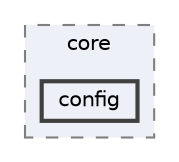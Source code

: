 digraph "repository/brm-core/src/main/java/com/sterlite/cal/brm/core/config"
{
 // LATEX_PDF_SIZE
  bgcolor="transparent";
  edge [fontname=Helvetica,fontsize=10,labelfontname=Helvetica,labelfontsize=10];
  node [fontname=Helvetica,fontsize=10,shape=box,height=0.2,width=0.4];
  compound=true
  subgraph clusterdir_cf819f5e2229b9b4ecf9a42a9d651710 {
    graph [ bgcolor="#edf0f7", pencolor="grey50", label="core", fontname=Helvetica,fontsize=10 style="filled,dashed", URL="dir_cf819f5e2229b9b4ecf9a42a9d651710.html",tooltip=""]
  dir_e54a06e4801eb3aaa739d789155d59a0 [label="config", fillcolor="#edf0f7", color="grey25", style="filled,bold", URL="dir_e54a06e4801eb3aaa739d789155d59a0.html",tooltip=""];
  }
}
